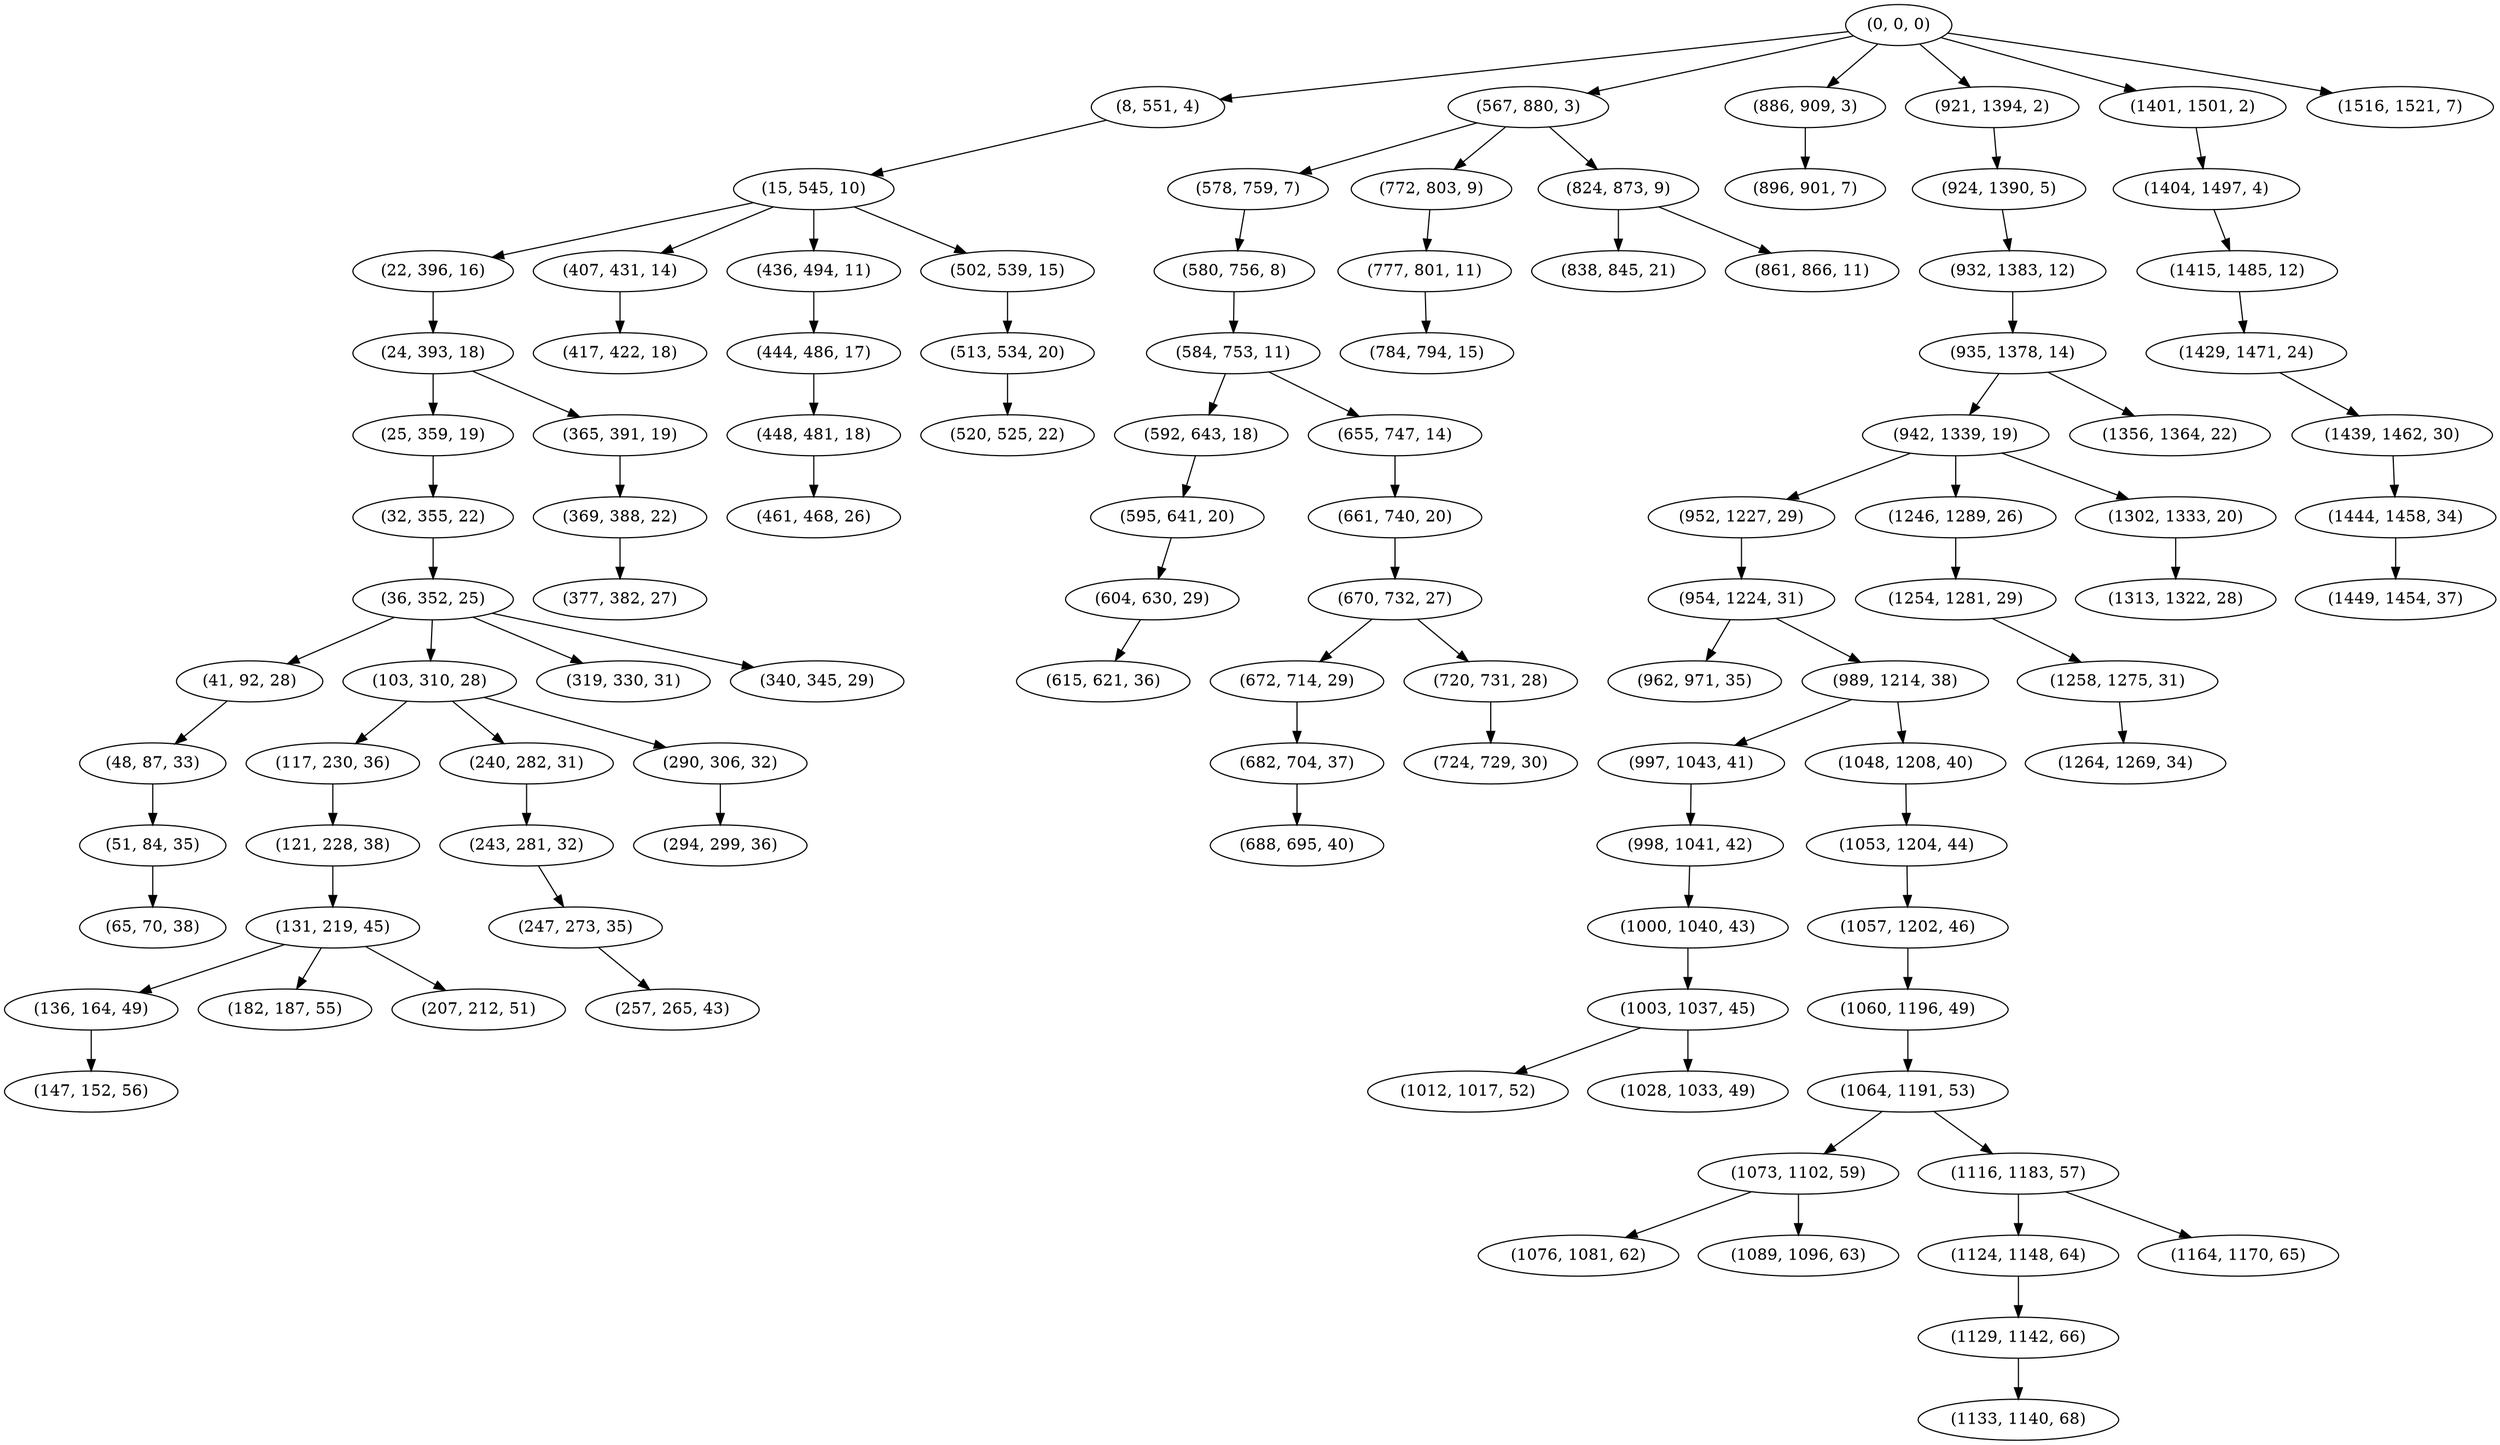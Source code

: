 digraph tree {
    "(0, 0, 0)";
    "(8, 551, 4)";
    "(15, 545, 10)";
    "(22, 396, 16)";
    "(24, 393, 18)";
    "(25, 359, 19)";
    "(32, 355, 22)";
    "(36, 352, 25)";
    "(41, 92, 28)";
    "(48, 87, 33)";
    "(51, 84, 35)";
    "(65, 70, 38)";
    "(103, 310, 28)";
    "(117, 230, 36)";
    "(121, 228, 38)";
    "(131, 219, 45)";
    "(136, 164, 49)";
    "(147, 152, 56)";
    "(182, 187, 55)";
    "(207, 212, 51)";
    "(240, 282, 31)";
    "(243, 281, 32)";
    "(247, 273, 35)";
    "(257, 265, 43)";
    "(290, 306, 32)";
    "(294, 299, 36)";
    "(319, 330, 31)";
    "(340, 345, 29)";
    "(365, 391, 19)";
    "(369, 388, 22)";
    "(377, 382, 27)";
    "(407, 431, 14)";
    "(417, 422, 18)";
    "(436, 494, 11)";
    "(444, 486, 17)";
    "(448, 481, 18)";
    "(461, 468, 26)";
    "(502, 539, 15)";
    "(513, 534, 20)";
    "(520, 525, 22)";
    "(567, 880, 3)";
    "(578, 759, 7)";
    "(580, 756, 8)";
    "(584, 753, 11)";
    "(592, 643, 18)";
    "(595, 641, 20)";
    "(604, 630, 29)";
    "(615, 621, 36)";
    "(655, 747, 14)";
    "(661, 740, 20)";
    "(670, 732, 27)";
    "(672, 714, 29)";
    "(682, 704, 37)";
    "(688, 695, 40)";
    "(720, 731, 28)";
    "(724, 729, 30)";
    "(772, 803, 9)";
    "(777, 801, 11)";
    "(784, 794, 15)";
    "(824, 873, 9)";
    "(838, 845, 21)";
    "(861, 866, 11)";
    "(886, 909, 3)";
    "(896, 901, 7)";
    "(921, 1394, 2)";
    "(924, 1390, 5)";
    "(932, 1383, 12)";
    "(935, 1378, 14)";
    "(942, 1339, 19)";
    "(952, 1227, 29)";
    "(954, 1224, 31)";
    "(962, 971, 35)";
    "(989, 1214, 38)";
    "(997, 1043, 41)";
    "(998, 1041, 42)";
    "(1000, 1040, 43)";
    "(1003, 1037, 45)";
    "(1012, 1017, 52)";
    "(1028, 1033, 49)";
    "(1048, 1208, 40)";
    "(1053, 1204, 44)";
    "(1057, 1202, 46)";
    "(1060, 1196, 49)";
    "(1064, 1191, 53)";
    "(1073, 1102, 59)";
    "(1076, 1081, 62)";
    "(1089, 1096, 63)";
    "(1116, 1183, 57)";
    "(1124, 1148, 64)";
    "(1129, 1142, 66)";
    "(1133, 1140, 68)";
    "(1164, 1170, 65)";
    "(1246, 1289, 26)";
    "(1254, 1281, 29)";
    "(1258, 1275, 31)";
    "(1264, 1269, 34)";
    "(1302, 1333, 20)";
    "(1313, 1322, 28)";
    "(1356, 1364, 22)";
    "(1401, 1501, 2)";
    "(1404, 1497, 4)";
    "(1415, 1485, 12)";
    "(1429, 1471, 24)";
    "(1439, 1462, 30)";
    "(1444, 1458, 34)";
    "(1449, 1454, 37)";
    "(1516, 1521, 7)";
    "(0, 0, 0)" -> "(8, 551, 4)";
    "(0, 0, 0)" -> "(567, 880, 3)";
    "(0, 0, 0)" -> "(886, 909, 3)";
    "(0, 0, 0)" -> "(921, 1394, 2)";
    "(0, 0, 0)" -> "(1401, 1501, 2)";
    "(0, 0, 0)" -> "(1516, 1521, 7)";
    "(8, 551, 4)" -> "(15, 545, 10)";
    "(15, 545, 10)" -> "(22, 396, 16)";
    "(15, 545, 10)" -> "(407, 431, 14)";
    "(15, 545, 10)" -> "(436, 494, 11)";
    "(15, 545, 10)" -> "(502, 539, 15)";
    "(22, 396, 16)" -> "(24, 393, 18)";
    "(24, 393, 18)" -> "(25, 359, 19)";
    "(24, 393, 18)" -> "(365, 391, 19)";
    "(25, 359, 19)" -> "(32, 355, 22)";
    "(32, 355, 22)" -> "(36, 352, 25)";
    "(36, 352, 25)" -> "(41, 92, 28)";
    "(36, 352, 25)" -> "(103, 310, 28)";
    "(36, 352, 25)" -> "(319, 330, 31)";
    "(36, 352, 25)" -> "(340, 345, 29)";
    "(41, 92, 28)" -> "(48, 87, 33)";
    "(48, 87, 33)" -> "(51, 84, 35)";
    "(51, 84, 35)" -> "(65, 70, 38)";
    "(103, 310, 28)" -> "(117, 230, 36)";
    "(103, 310, 28)" -> "(240, 282, 31)";
    "(103, 310, 28)" -> "(290, 306, 32)";
    "(117, 230, 36)" -> "(121, 228, 38)";
    "(121, 228, 38)" -> "(131, 219, 45)";
    "(131, 219, 45)" -> "(136, 164, 49)";
    "(131, 219, 45)" -> "(182, 187, 55)";
    "(131, 219, 45)" -> "(207, 212, 51)";
    "(136, 164, 49)" -> "(147, 152, 56)";
    "(240, 282, 31)" -> "(243, 281, 32)";
    "(243, 281, 32)" -> "(247, 273, 35)";
    "(247, 273, 35)" -> "(257, 265, 43)";
    "(290, 306, 32)" -> "(294, 299, 36)";
    "(365, 391, 19)" -> "(369, 388, 22)";
    "(369, 388, 22)" -> "(377, 382, 27)";
    "(407, 431, 14)" -> "(417, 422, 18)";
    "(436, 494, 11)" -> "(444, 486, 17)";
    "(444, 486, 17)" -> "(448, 481, 18)";
    "(448, 481, 18)" -> "(461, 468, 26)";
    "(502, 539, 15)" -> "(513, 534, 20)";
    "(513, 534, 20)" -> "(520, 525, 22)";
    "(567, 880, 3)" -> "(578, 759, 7)";
    "(567, 880, 3)" -> "(772, 803, 9)";
    "(567, 880, 3)" -> "(824, 873, 9)";
    "(578, 759, 7)" -> "(580, 756, 8)";
    "(580, 756, 8)" -> "(584, 753, 11)";
    "(584, 753, 11)" -> "(592, 643, 18)";
    "(584, 753, 11)" -> "(655, 747, 14)";
    "(592, 643, 18)" -> "(595, 641, 20)";
    "(595, 641, 20)" -> "(604, 630, 29)";
    "(604, 630, 29)" -> "(615, 621, 36)";
    "(655, 747, 14)" -> "(661, 740, 20)";
    "(661, 740, 20)" -> "(670, 732, 27)";
    "(670, 732, 27)" -> "(672, 714, 29)";
    "(670, 732, 27)" -> "(720, 731, 28)";
    "(672, 714, 29)" -> "(682, 704, 37)";
    "(682, 704, 37)" -> "(688, 695, 40)";
    "(720, 731, 28)" -> "(724, 729, 30)";
    "(772, 803, 9)" -> "(777, 801, 11)";
    "(777, 801, 11)" -> "(784, 794, 15)";
    "(824, 873, 9)" -> "(838, 845, 21)";
    "(824, 873, 9)" -> "(861, 866, 11)";
    "(886, 909, 3)" -> "(896, 901, 7)";
    "(921, 1394, 2)" -> "(924, 1390, 5)";
    "(924, 1390, 5)" -> "(932, 1383, 12)";
    "(932, 1383, 12)" -> "(935, 1378, 14)";
    "(935, 1378, 14)" -> "(942, 1339, 19)";
    "(935, 1378, 14)" -> "(1356, 1364, 22)";
    "(942, 1339, 19)" -> "(952, 1227, 29)";
    "(942, 1339, 19)" -> "(1246, 1289, 26)";
    "(942, 1339, 19)" -> "(1302, 1333, 20)";
    "(952, 1227, 29)" -> "(954, 1224, 31)";
    "(954, 1224, 31)" -> "(962, 971, 35)";
    "(954, 1224, 31)" -> "(989, 1214, 38)";
    "(989, 1214, 38)" -> "(997, 1043, 41)";
    "(989, 1214, 38)" -> "(1048, 1208, 40)";
    "(997, 1043, 41)" -> "(998, 1041, 42)";
    "(998, 1041, 42)" -> "(1000, 1040, 43)";
    "(1000, 1040, 43)" -> "(1003, 1037, 45)";
    "(1003, 1037, 45)" -> "(1012, 1017, 52)";
    "(1003, 1037, 45)" -> "(1028, 1033, 49)";
    "(1048, 1208, 40)" -> "(1053, 1204, 44)";
    "(1053, 1204, 44)" -> "(1057, 1202, 46)";
    "(1057, 1202, 46)" -> "(1060, 1196, 49)";
    "(1060, 1196, 49)" -> "(1064, 1191, 53)";
    "(1064, 1191, 53)" -> "(1073, 1102, 59)";
    "(1064, 1191, 53)" -> "(1116, 1183, 57)";
    "(1073, 1102, 59)" -> "(1076, 1081, 62)";
    "(1073, 1102, 59)" -> "(1089, 1096, 63)";
    "(1116, 1183, 57)" -> "(1124, 1148, 64)";
    "(1116, 1183, 57)" -> "(1164, 1170, 65)";
    "(1124, 1148, 64)" -> "(1129, 1142, 66)";
    "(1129, 1142, 66)" -> "(1133, 1140, 68)";
    "(1246, 1289, 26)" -> "(1254, 1281, 29)";
    "(1254, 1281, 29)" -> "(1258, 1275, 31)";
    "(1258, 1275, 31)" -> "(1264, 1269, 34)";
    "(1302, 1333, 20)" -> "(1313, 1322, 28)";
    "(1401, 1501, 2)" -> "(1404, 1497, 4)";
    "(1404, 1497, 4)" -> "(1415, 1485, 12)";
    "(1415, 1485, 12)" -> "(1429, 1471, 24)";
    "(1429, 1471, 24)" -> "(1439, 1462, 30)";
    "(1439, 1462, 30)" -> "(1444, 1458, 34)";
    "(1444, 1458, 34)" -> "(1449, 1454, 37)";
}
